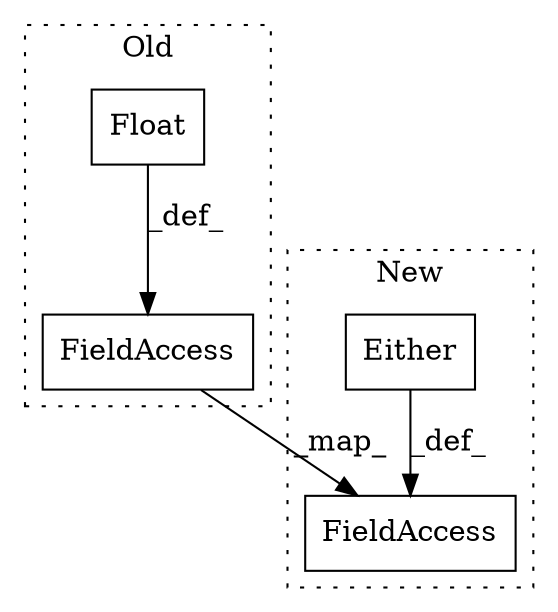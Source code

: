 digraph G {
subgraph cluster0 {
1 [label="Float" a="32" s="9002,9054" l="6,1" shape="box"];
3 [label="FieldAccess" a="22" s="8998" l="3" shape="box"];
label = "Old";
style="dotted";
}
subgraph cluster1 {
2 [label="Either" a="32" s="4743,4815" l="7,1" shape="box"];
4 [label="FieldAccess" a="22" s="4727" l="15" shape="box"];
label = "New";
style="dotted";
}
1 -> 3 [label="_def_"];
2 -> 4 [label="_def_"];
3 -> 4 [label="_map_"];
}